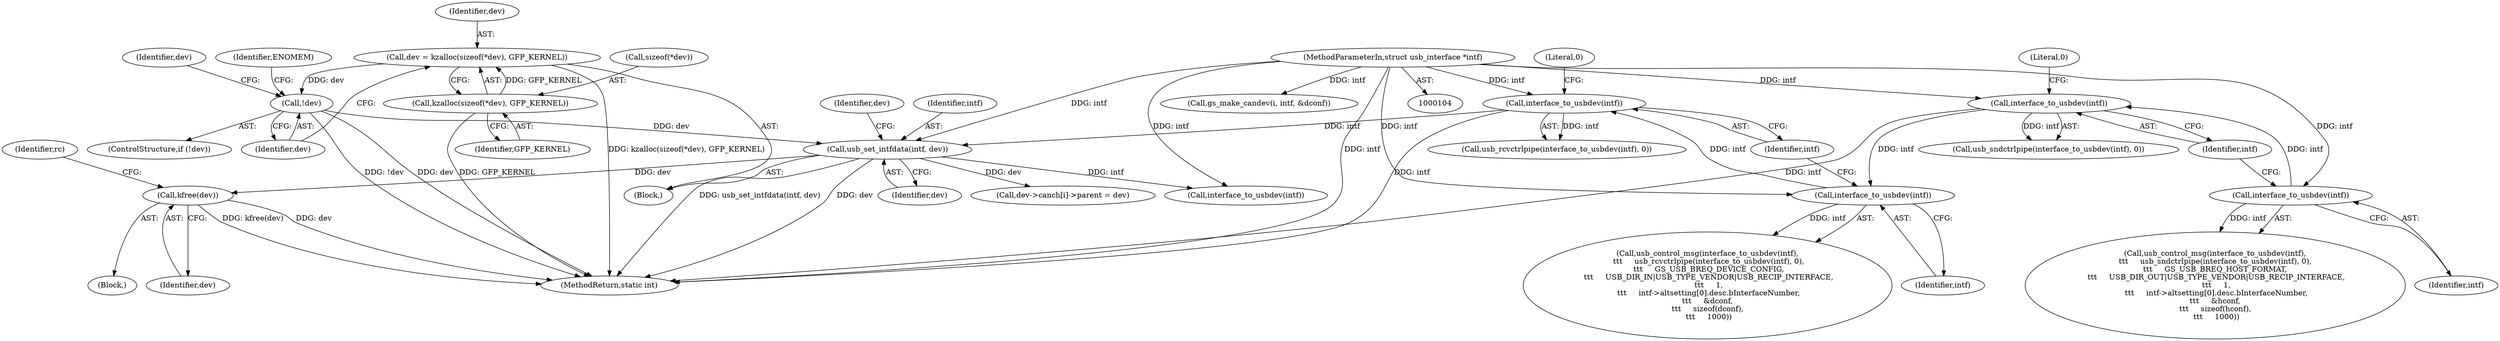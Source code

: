 digraph "0_linux_c919a3069c775c1c876bec55e00b2305d5125caa@pointer" {
"1000328" [label="(Call,kfree(dev))"];
"1000259" [label="(Call,usb_set_intfdata(intf, dev))"];
"1000168" [label="(Call,interface_to_usbdev(intf))"];
"1000165" [label="(Call,interface_to_usbdev(intf))"];
"1000124" [label="(Call,interface_to_usbdev(intf))"];
"1000121" [label="(Call,interface_to_usbdev(intf))"];
"1000105" [label="(MethodParameterIn,struct usb_interface *intf)"];
"1000243" [label="(Call,!dev)"];
"1000235" [label="(Call,dev = kzalloc(sizeof(*dev), GFP_KERNEL))"];
"1000237" [label="(Call,kzalloc(sizeof(*dev), GFP_KERNEL))"];
"1000242" [label="(ControlStructure,if (!dev))"];
"1000284" [label="(Call,gs_make_candev(i, intf, &dconf))"];
"1000251" [label="(Identifier,dev)"];
"1000331" [label="(Identifier,rc)"];
"1000105" [label="(MethodParameterIn,struct usb_interface *intf)"];
"1000164" [label="(Call,usb_control_msg(interface_to_usbdev(intf),\n \t\t\t     usb_rcvctrlpipe(interface_to_usbdev(intf), 0),\n \t\t\t     GS_USB_BREQ_DEVICE_CONFIG,\n \t\t\t     USB_DIR_IN|USB_TYPE_VENDOR|USB_RECIP_INTERFACE,\n \t\t\t     1,\n \t\t\t     intf->altsetting[0].desc.bInterfaceNumber,\n\t\t\t     &dconf,\n\t\t\t     sizeof(dconf),\n \t\t\t     1000))"];
"1000126" [label="(Literal,0)"];
"1000343" [label="(MethodReturn,static int)"];
"1000124" [label="(Call,interface_to_usbdev(intf))"];
"1000237" [label="(Call,kzalloc(sizeof(*dev), GFP_KERNEL))"];
"1000264" [label="(Identifier,dev)"];
"1000107" [label="(Block,)"];
"1000244" [label="(Identifier,dev)"];
"1000261" [label="(Identifier,dev)"];
"1000296" [label="(Block,)"];
"1000169" [label="(Identifier,intf)"];
"1000125" [label="(Identifier,intf)"];
"1000329" [label="(Identifier,dev)"];
"1000166" [label="(Identifier,intf)"];
"1000235" [label="(Call,dev = kzalloc(sizeof(*dev), GFP_KERNEL))"];
"1000260" [label="(Identifier,intf)"];
"1000165" [label="(Call,interface_to_usbdev(intf))"];
"1000243" [label="(Call,!dev)"];
"1000123" [label="(Call,usb_sndctrlpipe(interface_to_usbdev(intf), 0))"];
"1000122" [label="(Identifier,intf)"];
"1000167" [label="(Call,usb_rcvctrlpipe(interface_to_usbdev(intf), 0))"];
"1000170" [label="(Literal,0)"];
"1000266" [label="(Call,interface_to_usbdev(intf))"];
"1000241" [label="(Identifier,GFP_KERNEL)"];
"1000238" [label="(Call,sizeof(*dev))"];
"1000247" [label="(Identifier,ENOMEM)"];
"1000168" [label="(Call,interface_to_usbdev(intf))"];
"1000236" [label="(Identifier,dev)"];
"1000121" [label="(Call,interface_to_usbdev(intf))"];
"1000259" [label="(Call,usb_set_intfdata(intf, dev))"];
"1000332" [label="(Call,dev->canch[i]->parent = dev)"];
"1000328" [label="(Call,kfree(dev))"];
"1000120" [label="(Call,usb_control_msg(interface_to_usbdev(intf),\n\t\t\t     usb_sndctrlpipe(interface_to_usbdev(intf), 0),\n\t\t\t     GS_USB_BREQ_HOST_FORMAT,\n \t\t\t     USB_DIR_OUT|USB_TYPE_VENDOR|USB_RECIP_INTERFACE,\n \t\t\t     1,\n \t\t\t     intf->altsetting[0].desc.bInterfaceNumber,\n\t\t\t     &hconf,\n\t\t\t     sizeof(hconf),\n \t\t\t     1000))"];
"1000328" -> "1000296"  [label="AST: "];
"1000328" -> "1000329"  [label="CFG: "];
"1000329" -> "1000328"  [label="AST: "];
"1000331" -> "1000328"  [label="CFG: "];
"1000328" -> "1000343"  [label="DDG: kfree(dev)"];
"1000328" -> "1000343"  [label="DDG: dev"];
"1000259" -> "1000328"  [label="DDG: dev"];
"1000259" -> "1000107"  [label="AST: "];
"1000259" -> "1000261"  [label="CFG: "];
"1000260" -> "1000259"  [label="AST: "];
"1000261" -> "1000259"  [label="AST: "];
"1000264" -> "1000259"  [label="CFG: "];
"1000259" -> "1000343"  [label="DDG: usb_set_intfdata(intf, dev)"];
"1000259" -> "1000343"  [label="DDG: dev"];
"1000168" -> "1000259"  [label="DDG: intf"];
"1000105" -> "1000259"  [label="DDG: intf"];
"1000243" -> "1000259"  [label="DDG: dev"];
"1000259" -> "1000266"  [label="DDG: intf"];
"1000259" -> "1000332"  [label="DDG: dev"];
"1000168" -> "1000167"  [label="AST: "];
"1000168" -> "1000169"  [label="CFG: "];
"1000169" -> "1000168"  [label="AST: "];
"1000170" -> "1000168"  [label="CFG: "];
"1000168" -> "1000343"  [label="DDG: intf"];
"1000168" -> "1000167"  [label="DDG: intf"];
"1000165" -> "1000168"  [label="DDG: intf"];
"1000105" -> "1000168"  [label="DDG: intf"];
"1000165" -> "1000164"  [label="AST: "];
"1000165" -> "1000166"  [label="CFG: "];
"1000166" -> "1000165"  [label="AST: "];
"1000169" -> "1000165"  [label="CFG: "];
"1000165" -> "1000164"  [label="DDG: intf"];
"1000124" -> "1000165"  [label="DDG: intf"];
"1000105" -> "1000165"  [label="DDG: intf"];
"1000124" -> "1000123"  [label="AST: "];
"1000124" -> "1000125"  [label="CFG: "];
"1000125" -> "1000124"  [label="AST: "];
"1000126" -> "1000124"  [label="CFG: "];
"1000124" -> "1000343"  [label="DDG: intf"];
"1000124" -> "1000123"  [label="DDG: intf"];
"1000121" -> "1000124"  [label="DDG: intf"];
"1000105" -> "1000124"  [label="DDG: intf"];
"1000121" -> "1000120"  [label="AST: "];
"1000121" -> "1000122"  [label="CFG: "];
"1000122" -> "1000121"  [label="AST: "];
"1000125" -> "1000121"  [label="CFG: "];
"1000121" -> "1000120"  [label="DDG: intf"];
"1000105" -> "1000121"  [label="DDG: intf"];
"1000105" -> "1000104"  [label="AST: "];
"1000105" -> "1000343"  [label="DDG: intf"];
"1000105" -> "1000266"  [label="DDG: intf"];
"1000105" -> "1000284"  [label="DDG: intf"];
"1000243" -> "1000242"  [label="AST: "];
"1000243" -> "1000244"  [label="CFG: "];
"1000244" -> "1000243"  [label="AST: "];
"1000247" -> "1000243"  [label="CFG: "];
"1000251" -> "1000243"  [label="CFG: "];
"1000243" -> "1000343"  [label="DDG: dev"];
"1000243" -> "1000343"  [label="DDG: !dev"];
"1000235" -> "1000243"  [label="DDG: dev"];
"1000235" -> "1000107"  [label="AST: "];
"1000235" -> "1000237"  [label="CFG: "];
"1000236" -> "1000235"  [label="AST: "];
"1000237" -> "1000235"  [label="AST: "];
"1000244" -> "1000235"  [label="CFG: "];
"1000235" -> "1000343"  [label="DDG: kzalloc(sizeof(*dev), GFP_KERNEL)"];
"1000237" -> "1000235"  [label="DDG: GFP_KERNEL"];
"1000237" -> "1000241"  [label="CFG: "];
"1000238" -> "1000237"  [label="AST: "];
"1000241" -> "1000237"  [label="AST: "];
"1000237" -> "1000343"  [label="DDG: GFP_KERNEL"];
}

